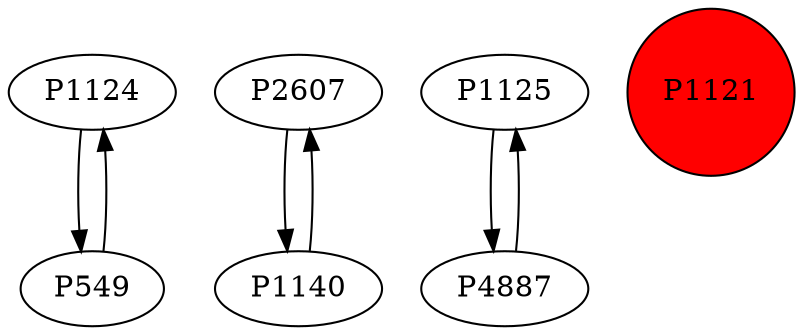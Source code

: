digraph {
	P1124 -> P549
	P2607 -> P1140
	P549 -> P1124
	P1125 -> P4887
	P1140 -> P2607
	P4887 -> P1125
	P1121 [shape=circle]
	P1121 [style=filled]
	P1121 [fillcolor=red]
}